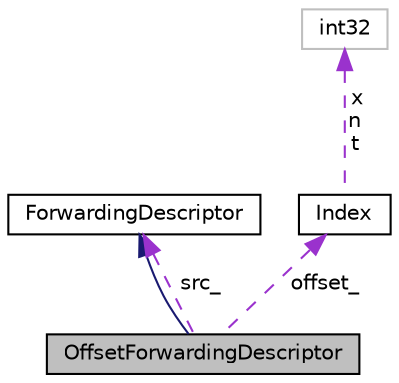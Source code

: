 digraph "OffsetForwardingDescriptor"
{
  edge [fontname="Helvetica",fontsize="10",labelfontname="Helvetica",labelfontsize="10"];
  node [fontname="Helvetica",fontsize="10",shape=record];
  Node2 [label="OffsetForwardingDescriptor",height=0.2,width=0.4,color="black", fillcolor="grey75", style="filled", fontcolor="black"];
  Node3 -> Node2 [dir="back",color="midnightblue",fontsize="10",style="solid",fontname="Helvetica"];
  Node3 [label="ForwardingDescriptor",height=0.2,width=0.4,color="black", fillcolor="white", style="filled",URL="$classkaldi_1_1nnet3_1_1ForwardingDescriptor.html",tooltip="A ForwardingDescriptor describes how we copy data from another NetworkNode, or from multiple other Ne..."];
  Node4 -> Node2 [dir="back",color="darkorchid3",fontsize="10",style="dashed",label=" offset_" ,fontname="Helvetica"];
  Node4 [label="Index",height=0.2,width=0.4,color="black", fillcolor="white", style="filled",URL="$structkaldi_1_1nnet3_1_1Index.html",tooltip="struct Index is intended to represent the various indexes by which we number the rows of the matrices..."];
  Node5 -> Node4 [dir="back",color="darkorchid3",fontsize="10",style="dashed",label=" x\nn\nt" ,fontname="Helvetica"];
  Node5 [label="int32",height=0.2,width=0.4,color="grey75", fillcolor="white", style="filled"];
  Node3 -> Node2 [dir="back",color="darkorchid3",fontsize="10",style="dashed",label=" src_" ,fontname="Helvetica"];
}
